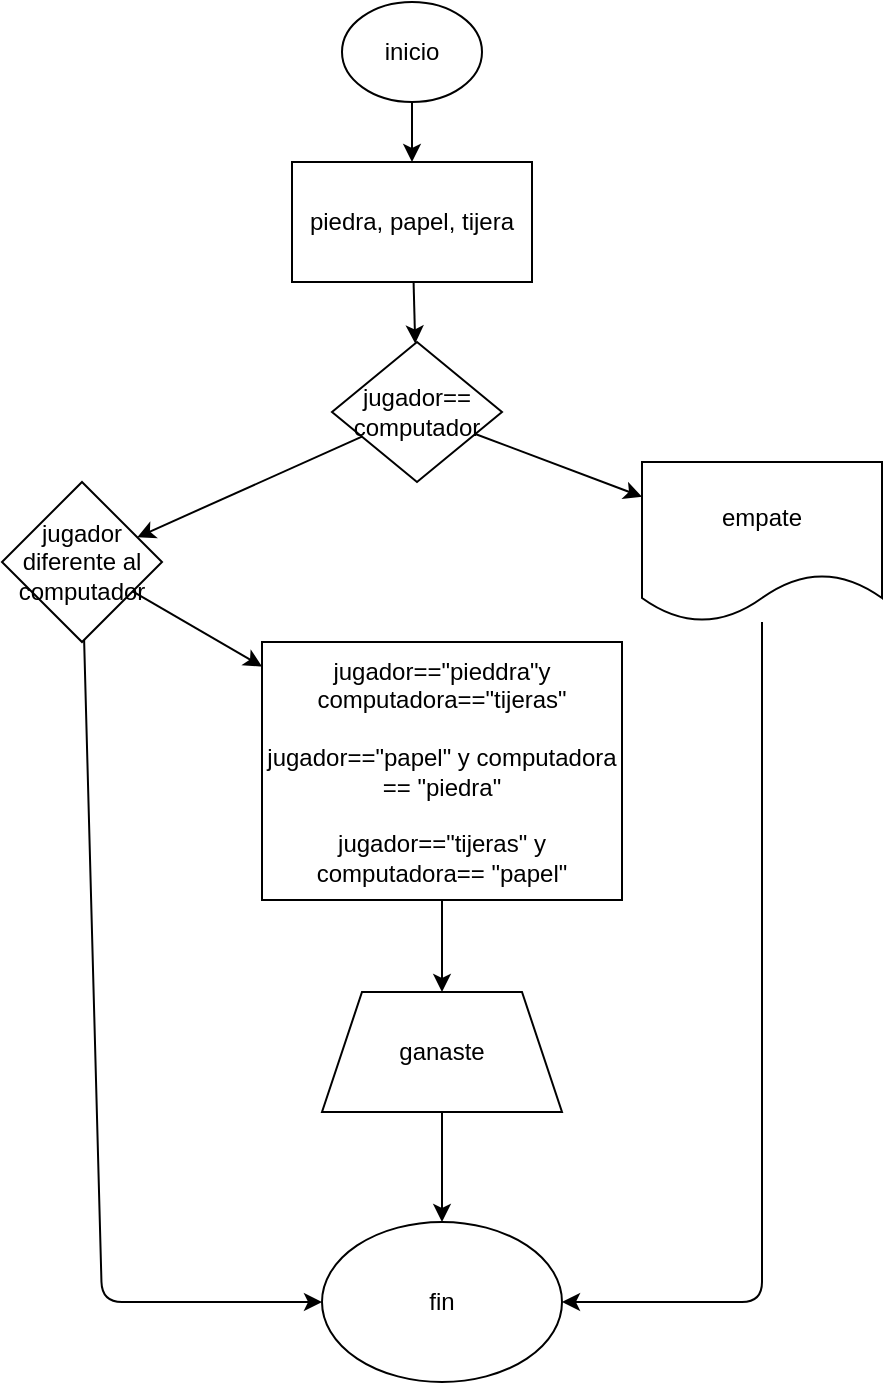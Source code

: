 <mxfile>
    <diagram id="OdSmYLDrYdv3zSvole1-" name="Page-1">
        <mxGraphModel dx="770" dy="413" grid="1" gridSize="10" guides="1" tooltips="1" connect="1" arrows="1" fold="1" page="1" pageScale="1" pageWidth="827" pageHeight="1169" math="0" shadow="0">
            <root>
                <mxCell id="0"/>
                <mxCell id="1" parent="0"/>
                <mxCell id="6" value="" style="edgeStyle=none;html=1;" parent="1" source="2" edge="1">
                    <mxGeometry relative="1" as="geometry">
                        <mxPoint x="345" y="110" as="targetPoint"/>
                    </mxGeometry>
                </mxCell>
                <mxCell id="2" value="inicio" style="ellipse;whiteSpace=wrap;html=1;" parent="1" vertex="1">
                    <mxGeometry x="310" y="30" width="70" height="50" as="geometry"/>
                </mxCell>
                <mxCell id="11" value="" style="edgeStyle=none;html=1;" parent="1" source="9" target="10" edge="1">
                    <mxGeometry relative="1" as="geometry"/>
                </mxCell>
                <mxCell id="9" value="piedra, papel, tijera" style="rounded=0;whiteSpace=wrap;html=1;" parent="1" vertex="1">
                    <mxGeometry x="285" y="110" width="120" height="60" as="geometry"/>
                </mxCell>
                <mxCell id="13" value="" style="edgeStyle=none;html=1;" parent="1" source="10" target="12" edge="1">
                    <mxGeometry relative="1" as="geometry"/>
                </mxCell>
                <mxCell id="15" value="" style="edgeStyle=none;html=1;" parent="1" source="10" target="14" edge="1">
                    <mxGeometry relative="1" as="geometry"/>
                </mxCell>
                <mxCell id="10" value="jugador==&lt;br&gt;computador" style="rhombus;whiteSpace=wrap;html=1;rounded=0;" parent="1" vertex="1">
                    <mxGeometry x="305" y="200" width="85" height="70" as="geometry"/>
                </mxCell>
                <mxCell id="21" value="" style="edgeStyle=none;html=1;entryX=1;entryY=0.5;entryDx=0;entryDy=0;" parent="1" source="12" target="24" edge="1">
                    <mxGeometry relative="1" as="geometry">
                        <mxPoint x="520" y="630" as="targetPoint"/>
                        <Array as="points">
                            <mxPoint x="520" y="680"/>
                        </Array>
                    </mxGeometry>
                </mxCell>
                <mxCell id="12" value="empate" style="shape=document;whiteSpace=wrap;html=1;boundedLbl=1;rounded=0;" parent="1" vertex="1">
                    <mxGeometry x="460" y="260" width="120" height="80" as="geometry"/>
                </mxCell>
                <mxCell id="17" value="" style="edgeStyle=none;html=1;" parent="1" source="14" target="16" edge="1">
                    <mxGeometry relative="1" as="geometry"/>
                </mxCell>
                <mxCell id="23" value="" style="edgeStyle=none;html=1;" edge="1" parent="1" source="14" target="24">
                    <mxGeometry relative="1" as="geometry">
                        <mxPoint x="180" y="622" as="targetPoint"/>
                        <Array as="points">
                            <mxPoint x="190" y="680"/>
                        </Array>
                    </mxGeometry>
                </mxCell>
                <mxCell id="14" value="jugador diferente al computador" style="rhombus;whiteSpace=wrap;html=1;rounded=0;" parent="1" vertex="1">
                    <mxGeometry x="140" y="270" width="80" height="80" as="geometry"/>
                </mxCell>
                <mxCell id="19" value="" style="edgeStyle=none;html=1;" parent="1" source="16" target="18" edge="1">
                    <mxGeometry relative="1" as="geometry"/>
                </mxCell>
                <mxCell id="16" value="jugador==&quot;pieddra&quot;y computadora==&quot;tijeras&quot;&lt;br&gt;&lt;br&gt;jugador==&quot;papel&quot; y computadora == &quot;piedra&quot;&lt;br&gt;&lt;br&gt;jugador==&quot;tijeras&quot; y computadora== &quot;papel&quot;" style="whiteSpace=wrap;html=1;rounded=0;" parent="1" vertex="1">
                    <mxGeometry x="270" y="350" width="180" height="129" as="geometry"/>
                </mxCell>
                <mxCell id="25" value="" style="edgeStyle=none;html=1;" edge="1" parent="1" source="18" target="24">
                    <mxGeometry relative="1" as="geometry"/>
                </mxCell>
                <mxCell id="18" value="ganaste" style="shape=trapezoid;perimeter=trapezoidPerimeter;whiteSpace=wrap;html=1;fixedSize=1;rounded=0;" parent="1" vertex="1">
                    <mxGeometry x="300" y="525" width="120" height="60" as="geometry"/>
                </mxCell>
                <mxCell id="24" value="fin" style="ellipse;whiteSpace=wrap;html=1;" vertex="1" parent="1">
                    <mxGeometry x="300" y="640" width="120" height="80" as="geometry"/>
                </mxCell>
            </root>
        </mxGraphModel>
    </diagram>
</mxfile>
